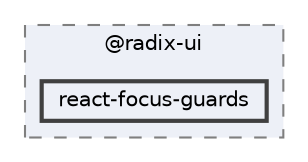 digraph "C:/Users/arisc/OneDrive/Documents/GitHub/FINAL/EcoEats-Project/node_modules/@radix-ui/react-focus-guards"
{
 // LATEX_PDF_SIZE
  bgcolor="transparent";
  edge [fontname=Helvetica,fontsize=10,labelfontname=Helvetica,labelfontsize=10];
  node [fontname=Helvetica,fontsize=10,shape=box,height=0.2,width=0.4];
  compound=true
  subgraph clusterdir_ab62ad447ec992f2fe79c76b760e4d1f {
    graph [ bgcolor="#edf0f7", pencolor="grey50", label="@radix-ui", fontname=Helvetica,fontsize=10 style="filled,dashed", URL="dir_ab62ad447ec992f2fe79c76b760e4d1f.html",tooltip=""]
  dir_2b0d420b3e9ecc68d24c5ddc94e8ed11 [label="react-focus-guards", fillcolor="#edf0f7", color="grey25", style="filled,bold", URL="dir_2b0d420b3e9ecc68d24c5ddc94e8ed11.html",tooltip=""];
  }
}
